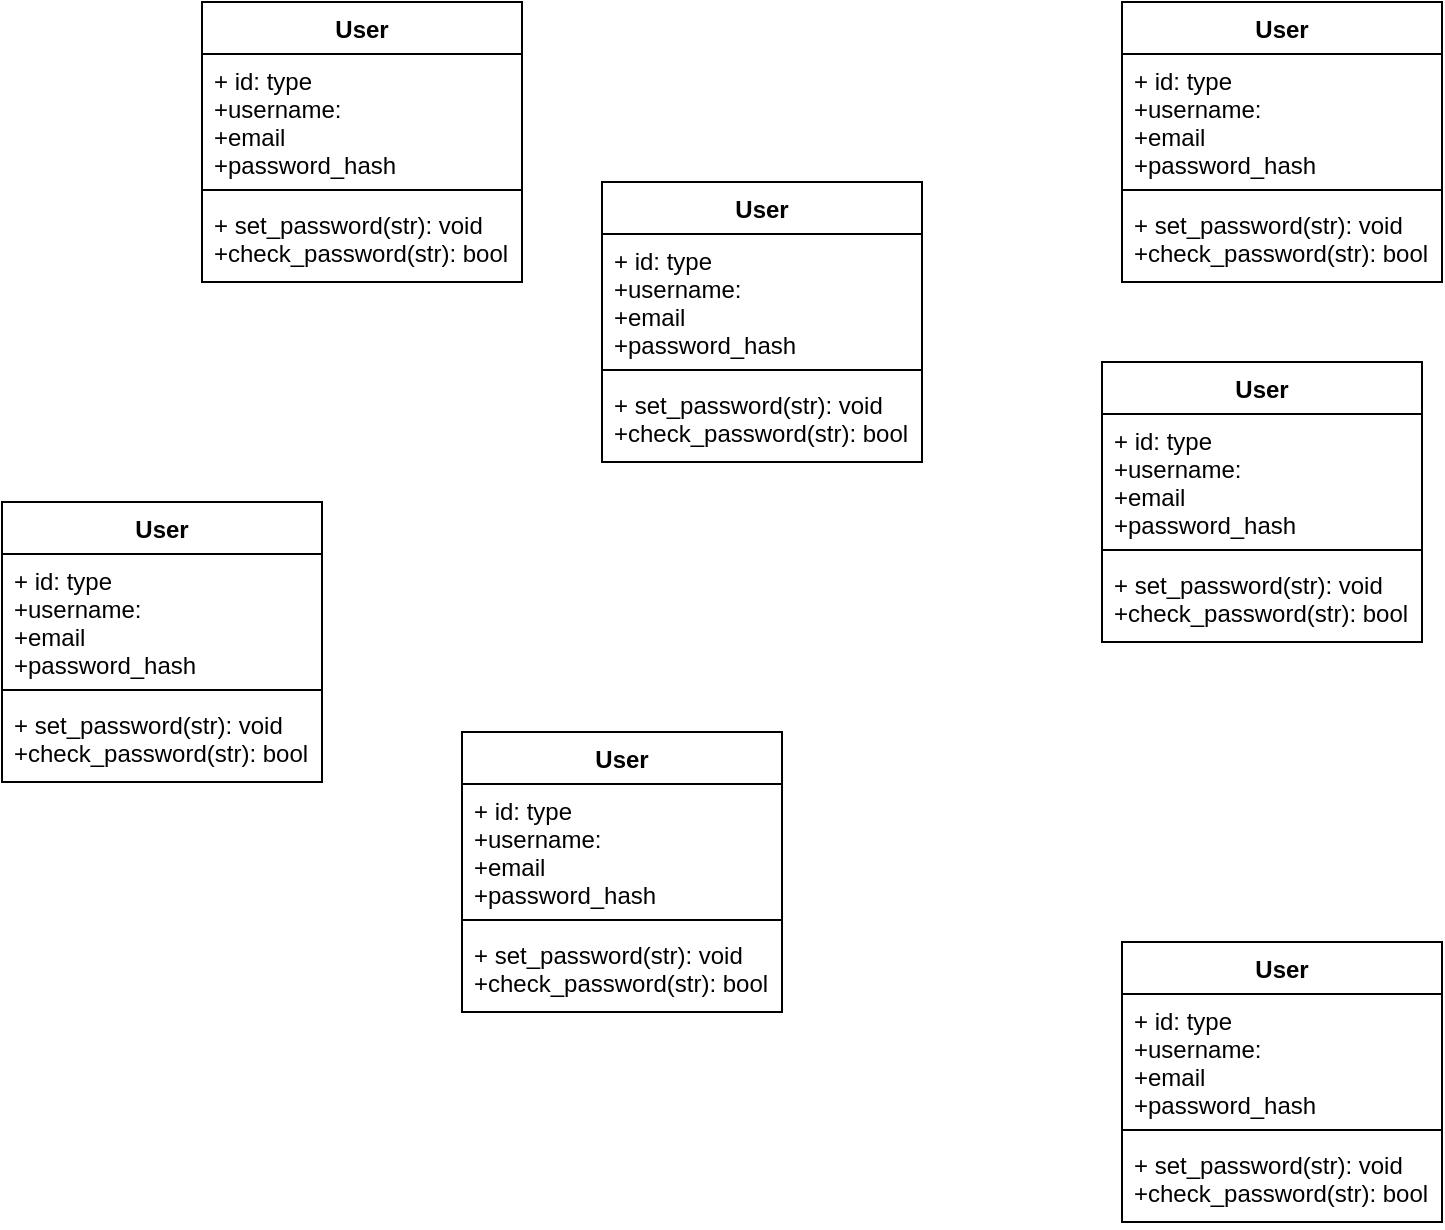 <mxfile version="20.7.4" type="github">
  <diagram id="C5RBs43oDa-KdzZeNtuy" name="Page-1">
    <mxGraphModel dx="954" dy="648" grid="1" gridSize="10" guides="1" tooltips="1" connect="1" arrows="1" fold="1" page="1" pageScale="1" pageWidth="827" pageHeight="1169" math="0" shadow="0">
      <root>
        <mxCell id="WIyWlLk6GJQsqaUBKTNV-0" />
        <mxCell id="WIyWlLk6GJQsqaUBKTNV-1" parent="WIyWlLk6GJQsqaUBKTNV-0" />
        <mxCell id="ZHy5ssDO9361qRA2f2Sw-0" value="User" style="swimlane;fontStyle=1;align=center;verticalAlign=top;childLayout=stackLayout;horizontal=1;startSize=26;horizontalStack=0;resizeParent=1;resizeParentMax=0;resizeLast=0;collapsible=1;marginBottom=0;" vertex="1" parent="WIyWlLk6GJQsqaUBKTNV-1">
          <mxGeometry x="140" y="80" width="160" height="140" as="geometry" />
        </mxCell>
        <mxCell id="ZHy5ssDO9361qRA2f2Sw-1" value="+ id: type&#xa;+username:&#xa;+email&#xa;+password_hash" style="text;strokeColor=none;fillColor=none;align=left;verticalAlign=top;spacingLeft=4;spacingRight=4;overflow=hidden;rotatable=0;points=[[0,0.5],[1,0.5]];portConstraint=eastwest;" vertex="1" parent="ZHy5ssDO9361qRA2f2Sw-0">
          <mxGeometry y="26" width="160" height="64" as="geometry" />
        </mxCell>
        <mxCell id="ZHy5ssDO9361qRA2f2Sw-2" value="" style="line;strokeWidth=1;fillColor=none;align=left;verticalAlign=middle;spacingTop=-1;spacingLeft=3;spacingRight=3;rotatable=0;labelPosition=right;points=[];portConstraint=eastwest;strokeColor=inherit;" vertex="1" parent="ZHy5ssDO9361qRA2f2Sw-0">
          <mxGeometry y="90" width="160" height="8" as="geometry" />
        </mxCell>
        <mxCell id="ZHy5ssDO9361qRA2f2Sw-3" value="+ set_password(str): void&#xa;+check_password(str): bool" style="text;strokeColor=none;fillColor=none;align=left;verticalAlign=top;spacingLeft=4;spacingRight=4;overflow=hidden;rotatable=0;points=[[0,0.5],[1,0.5]];portConstraint=eastwest;" vertex="1" parent="ZHy5ssDO9361qRA2f2Sw-0">
          <mxGeometry y="98" width="160" height="42" as="geometry" />
        </mxCell>
        <mxCell id="ZHy5ssDO9361qRA2f2Sw-4" value="User" style="swimlane;fontStyle=1;align=center;verticalAlign=top;childLayout=stackLayout;horizontal=1;startSize=26;horizontalStack=0;resizeParent=1;resizeParentMax=0;resizeLast=0;collapsible=1;marginBottom=0;" vertex="1" parent="WIyWlLk6GJQsqaUBKTNV-1">
          <mxGeometry x="340" y="170" width="160" height="140" as="geometry" />
        </mxCell>
        <mxCell id="ZHy5ssDO9361qRA2f2Sw-5" value="+ id: type&#xa;+username:&#xa;+email&#xa;+password_hash" style="text;strokeColor=none;fillColor=none;align=left;verticalAlign=top;spacingLeft=4;spacingRight=4;overflow=hidden;rotatable=0;points=[[0,0.5],[1,0.5]];portConstraint=eastwest;" vertex="1" parent="ZHy5ssDO9361qRA2f2Sw-4">
          <mxGeometry y="26" width="160" height="64" as="geometry" />
        </mxCell>
        <mxCell id="ZHy5ssDO9361qRA2f2Sw-6" value="" style="line;strokeWidth=1;fillColor=none;align=left;verticalAlign=middle;spacingTop=-1;spacingLeft=3;spacingRight=3;rotatable=0;labelPosition=right;points=[];portConstraint=eastwest;strokeColor=inherit;" vertex="1" parent="ZHy5ssDO9361qRA2f2Sw-4">
          <mxGeometry y="90" width="160" height="8" as="geometry" />
        </mxCell>
        <mxCell id="ZHy5ssDO9361qRA2f2Sw-7" value="+ set_password(str): void&#xa;+check_password(str): bool" style="text;strokeColor=none;fillColor=none;align=left;verticalAlign=top;spacingLeft=4;spacingRight=4;overflow=hidden;rotatable=0;points=[[0,0.5],[1,0.5]];portConstraint=eastwest;" vertex="1" parent="ZHy5ssDO9361qRA2f2Sw-4">
          <mxGeometry y="98" width="160" height="42" as="geometry" />
        </mxCell>
        <mxCell id="ZHy5ssDO9361qRA2f2Sw-8" value="User" style="swimlane;fontStyle=1;align=center;verticalAlign=top;childLayout=stackLayout;horizontal=1;startSize=26;horizontalStack=0;resizeParent=1;resizeParentMax=0;resizeLast=0;collapsible=1;marginBottom=0;" vertex="1" parent="WIyWlLk6GJQsqaUBKTNV-1">
          <mxGeometry x="590" y="260" width="160" height="140" as="geometry" />
        </mxCell>
        <mxCell id="ZHy5ssDO9361qRA2f2Sw-9" value="+ id: type&#xa;+username:&#xa;+email&#xa;+password_hash" style="text;strokeColor=none;fillColor=none;align=left;verticalAlign=top;spacingLeft=4;spacingRight=4;overflow=hidden;rotatable=0;points=[[0,0.5],[1,0.5]];portConstraint=eastwest;" vertex="1" parent="ZHy5ssDO9361qRA2f2Sw-8">
          <mxGeometry y="26" width="160" height="64" as="geometry" />
        </mxCell>
        <mxCell id="ZHy5ssDO9361qRA2f2Sw-10" value="" style="line;strokeWidth=1;fillColor=none;align=left;verticalAlign=middle;spacingTop=-1;spacingLeft=3;spacingRight=3;rotatable=0;labelPosition=right;points=[];portConstraint=eastwest;strokeColor=inherit;" vertex="1" parent="ZHy5ssDO9361qRA2f2Sw-8">
          <mxGeometry y="90" width="160" height="8" as="geometry" />
        </mxCell>
        <mxCell id="ZHy5ssDO9361qRA2f2Sw-11" value="+ set_password(str): void&#xa;+check_password(str): bool" style="text;strokeColor=none;fillColor=none;align=left;verticalAlign=top;spacingLeft=4;spacingRight=4;overflow=hidden;rotatable=0;points=[[0,0.5],[1,0.5]];portConstraint=eastwest;" vertex="1" parent="ZHy5ssDO9361qRA2f2Sw-8">
          <mxGeometry y="98" width="160" height="42" as="geometry" />
        </mxCell>
        <mxCell id="ZHy5ssDO9361qRA2f2Sw-12" value="User" style="swimlane;fontStyle=1;align=center;verticalAlign=top;childLayout=stackLayout;horizontal=1;startSize=26;horizontalStack=0;resizeParent=1;resizeParentMax=0;resizeLast=0;collapsible=1;marginBottom=0;" vertex="1" parent="WIyWlLk6GJQsqaUBKTNV-1">
          <mxGeometry x="270" y="445" width="160" height="140" as="geometry" />
        </mxCell>
        <mxCell id="ZHy5ssDO9361qRA2f2Sw-13" value="+ id: type&#xa;+username:&#xa;+email&#xa;+password_hash" style="text;strokeColor=none;fillColor=none;align=left;verticalAlign=top;spacingLeft=4;spacingRight=4;overflow=hidden;rotatable=0;points=[[0,0.5],[1,0.5]];portConstraint=eastwest;" vertex="1" parent="ZHy5ssDO9361qRA2f2Sw-12">
          <mxGeometry y="26" width="160" height="64" as="geometry" />
        </mxCell>
        <mxCell id="ZHy5ssDO9361qRA2f2Sw-14" value="" style="line;strokeWidth=1;fillColor=none;align=left;verticalAlign=middle;spacingTop=-1;spacingLeft=3;spacingRight=3;rotatable=0;labelPosition=right;points=[];portConstraint=eastwest;strokeColor=inherit;" vertex="1" parent="ZHy5ssDO9361qRA2f2Sw-12">
          <mxGeometry y="90" width="160" height="8" as="geometry" />
        </mxCell>
        <mxCell id="ZHy5ssDO9361qRA2f2Sw-15" value="+ set_password(str): void&#xa;+check_password(str): bool" style="text;strokeColor=none;fillColor=none;align=left;verticalAlign=top;spacingLeft=4;spacingRight=4;overflow=hidden;rotatable=0;points=[[0,0.5],[1,0.5]];portConstraint=eastwest;" vertex="1" parent="ZHy5ssDO9361qRA2f2Sw-12">
          <mxGeometry y="98" width="160" height="42" as="geometry" />
        </mxCell>
        <mxCell id="ZHy5ssDO9361qRA2f2Sw-16" value="User" style="swimlane;fontStyle=1;align=center;verticalAlign=top;childLayout=stackLayout;horizontal=1;startSize=26;horizontalStack=0;resizeParent=1;resizeParentMax=0;resizeLast=0;collapsible=1;marginBottom=0;" vertex="1" parent="WIyWlLk6GJQsqaUBKTNV-1">
          <mxGeometry x="600" y="550" width="160" height="140" as="geometry" />
        </mxCell>
        <mxCell id="ZHy5ssDO9361qRA2f2Sw-17" value="+ id: type&#xa;+username:&#xa;+email&#xa;+password_hash" style="text;strokeColor=none;fillColor=none;align=left;verticalAlign=top;spacingLeft=4;spacingRight=4;overflow=hidden;rotatable=0;points=[[0,0.5],[1,0.5]];portConstraint=eastwest;" vertex="1" parent="ZHy5ssDO9361qRA2f2Sw-16">
          <mxGeometry y="26" width="160" height="64" as="geometry" />
        </mxCell>
        <mxCell id="ZHy5ssDO9361qRA2f2Sw-18" value="" style="line;strokeWidth=1;fillColor=none;align=left;verticalAlign=middle;spacingTop=-1;spacingLeft=3;spacingRight=3;rotatable=0;labelPosition=right;points=[];portConstraint=eastwest;strokeColor=inherit;" vertex="1" parent="ZHy5ssDO9361qRA2f2Sw-16">
          <mxGeometry y="90" width="160" height="8" as="geometry" />
        </mxCell>
        <mxCell id="ZHy5ssDO9361qRA2f2Sw-19" value="+ set_password(str): void&#xa;+check_password(str): bool" style="text;strokeColor=none;fillColor=none;align=left;verticalAlign=top;spacingLeft=4;spacingRight=4;overflow=hidden;rotatable=0;points=[[0,0.5],[1,0.5]];portConstraint=eastwest;" vertex="1" parent="ZHy5ssDO9361qRA2f2Sw-16">
          <mxGeometry y="98" width="160" height="42" as="geometry" />
        </mxCell>
        <mxCell id="ZHy5ssDO9361qRA2f2Sw-20" value="User" style="swimlane;fontStyle=1;align=center;verticalAlign=top;childLayout=stackLayout;horizontal=1;startSize=26;horizontalStack=0;resizeParent=1;resizeParentMax=0;resizeLast=0;collapsible=1;marginBottom=0;" vertex="1" parent="WIyWlLk6GJQsqaUBKTNV-1">
          <mxGeometry x="40" y="330" width="160" height="140" as="geometry" />
        </mxCell>
        <mxCell id="ZHy5ssDO9361qRA2f2Sw-21" value="+ id: type&#xa;+username:&#xa;+email&#xa;+password_hash" style="text;strokeColor=none;fillColor=none;align=left;verticalAlign=top;spacingLeft=4;spacingRight=4;overflow=hidden;rotatable=0;points=[[0,0.5],[1,0.5]];portConstraint=eastwest;" vertex="1" parent="ZHy5ssDO9361qRA2f2Sw-20">
          <mxGeometry y="26" width="160" height="64" as="geometry" />
        </mxCell>
        <mxCell id="ZHy5ssDO9361qRA2f2Sw-22" value="" style="line;strokeWidth=1;fillColor=none;align=left;verticalAlign=middle;spacingTop=-1;spacingLeft=3;spacingRight=3;rotatable=0;labelPosition=right;points=[];portConstraint=eastwest;strokeColor=inherit;" vertex="1" parent="ZHy5ssDO9361qRA2f2Sw-20">
          <mxGeometry y="90" width="160" height="8" as="geometry" />
        </mxCell>
        <mxCell id="ZHy5ssDO9361qRA2f2Sw-23" value="+ set_password(str): void&#xa;+check_password(str): bool" style="text;strokeColor=none;fillColor=none;align=left;verticalAlign=top;spacingLeft=4;spacingRight=4;overflow=hidden;rotatable=0;points=[[0,0.5],[1,0.5]];portConstraint=eastwest;" vertex="1" parent="ZHy5ssDO9361qRA2f2Sw-20">
          <mxGeometry y="98" width="160" height="42" as="geometry" />
        </mxCell>
        <mxCell id="ZHy5ssDO9361qRA2f2Sw-24" value="User" style="swimlane;fontStyle=1;align=center;verticalAlign=top;childLayout=stackLayout;horizontal=1;startSize=26;horizontalStack=0;resizeParent=1;resizeParentMax=0;resizeLast=0;collapsible=1;marginBottom=0;" vertex="1" parent="WIyWlLk6GJQsqaUBKTNV-1">
          <mxGeometry x="600" y="80" width="160" height="140" as="geometry" />
        </mxCell>
        <mxCell id="ZHy5ssDO9361qRA2f2Sw-25" value="+ id: type&#xa;+username:&#xa;+email&#xa;+password_hash" style="text;strokeColor=none;fillColor=none;align=left;verticalAlign=top;spacingLeft=4;spacingRight=4;overflow=hidden;rotatable=0;points=[[0,0.5],[1,0.5]];portConstraint=eastwest;" vertex="1" parent="ZHy5ssDO9361qRA2f2Sw-24">
          <mxGeometry y="26" width="160" height="64" as="geometry" />
        </mxCell>
        <mxCell id="ZHy5ssDO9361qRA2f2Sw-26" value="" style="line;strokeWidth=1;fillColor=none;align=left;verticalAlign=middle;spacingTop=-1;spacingLeft=3;spacingRight=3;rotatable=0;labelPosition=right;points=[];portConstraint=eastwest;strokeColor=inherit;" vertex="1" parent="ZHy5ssDO9361qRA2f2Sw-24">
          <mxGeometry y="90" width="160" height="8" as="geometry" />
        </mxCell>
        <mxCell id="ZHy5ssDO9361qRA2f2Sw-27" value="+ set_password(str): void&#xa;+check_password(str): bool" style="text;strokeColor=none;fillColor=none;align=left;verticalAlign=top;spacingLeft=4;spacingRight=4;overflow=hidden;rotatable=0;points=[[0,0.5],[1,0.5]];portConstraint=eastwest;" vertex="1" parent="ZHy5ssDO9361qRA2f2Sw-24">
          <mxGeometry y="98" width="160" height="42" as="geometry" />
        </mxCell>
      </root>
    </mxGraphModel>
  </diagram>
</mxfile>
